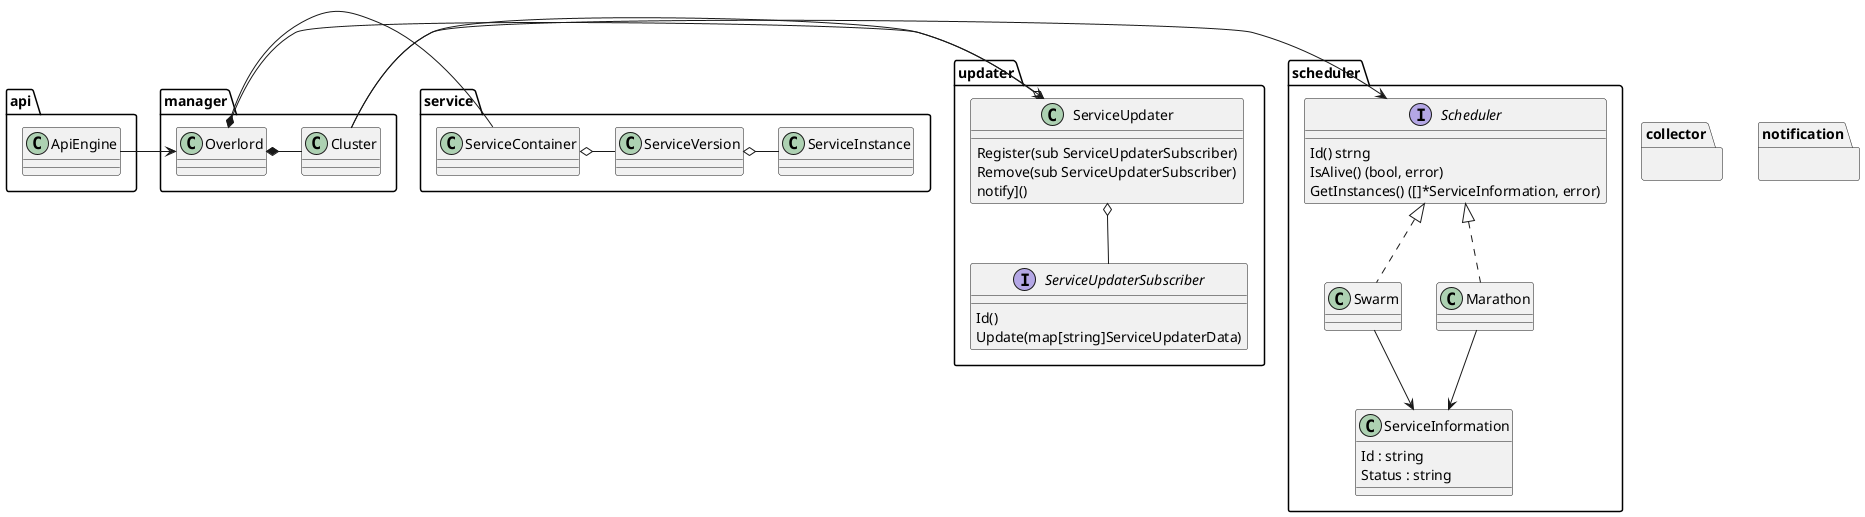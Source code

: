 @startuml
package manager {
    class Overlord
    class Cluster
}
package service {
    class ServiceContainer
    class ServiceVersion
    class ServiceInstance
}

package "updater" {
    class ServiceUpdater {
        Register(sub ServiceUpdaterSubscriber)
        Remove(sub ServiceUpdaterSubscriber)
        notify]()
    }
    interface ServiceUpdaterSubscriber {
        Id()
        Update(map[string]ServiceUpdaterData)
    }
}

package collector {
}

package notification {
}

package api {
  class ApiEngine
}

package scheduler {
    interface Scheduler {
        Id() strng
        IsAlive() (bool, error)
        GetInstances() ([]*ServiceInformation, error)
    }

    class ServiceInformation {
        Id : string
        Status : string
    }

    class Swarm
    class Marathon
}


ApiEngine -> Overlord

ServiceContainer -* Overlord
ServiceContainer o- ServiceVersion

Overlord *- Cluster
Overlord -> ServiceUpdater

Swarm --> ServiceInformation
Marathon --> ServiceInformation
Scheduler <|.. Swarm
Scheduler <|.. Marathon

Cluster -> Scheduler
Cluster -o ServiceUpdater
ServiceVersion o- ServiceInstance

ServiceUpdater o-- ServiceUpdaterSubscriber
@enduml
